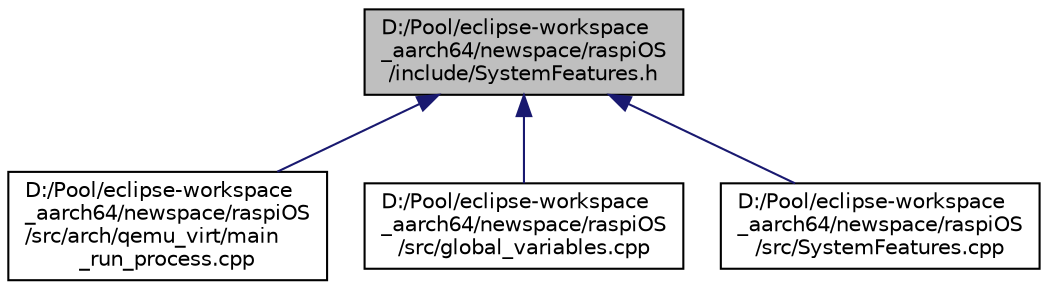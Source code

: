 digraph "D:/Pool/eclipse-workspace_aarch64/newspace/raspiOS/include/SystemFeatures.h"
{
  edge [fontname="Helvetica",fontsize="10",labelfontname="Helvetica",labelfontsize="10"];
  node [fontname="Helvetica",fontsize="10",shape=record];
  Node2532 [label="D:/Pool/eclipse-workspace\l_aarch64/newspace/raspiOS\l/include/SystemFeatures.h",height=0.2,width=0.4,color="black", fillcolor="grey75", style="filled", fontcolor="black"];
  Node2532 -> Node2533 [dir="back",color="midnightblue",fontsize="10",style="solid",fontname="Helvetica"];
  Node2533 [label="D:/Pool/eclipse-workspace\l_aarch64/newspace/raspiOS\l/src/arch/qemu_virt/main\l_run_process.cpp",height=0.2,width=0.4,color="black", fillcolor="white", style="filled",URL="$d9/d35/main__run__process_8cpp.html"];
  Node2532 -> Node2534 [dir="back",color="midnightblue",fontsize="10",style="solid",fontname="Helvetica"];
  Node2534 [label="D:/Pool/eclipse-workspace\l_aarch64/newspace/raspiOS\l/src/global_variables.cpp",height=0.2,width=0.4,color="black", fillcolor="white", style="filled",URL="$d9/d90/global__variables_8cpp.html"];
  Node2532 -> Node2535 [dir="back",color="midnightblue",fontsize="10",style="solid",fontname="Helvetica"];
  Node2535 [label="D:/Pool/eclipse-workspace\l_aarch64/newspace/raspiOS\l/src/SystemFeatures.cpp",height=0.2,width=0.4,color="black", fillcolor="white", style="filled",URL="$d5/d8d/_system_features_8cpp.html"];
}
